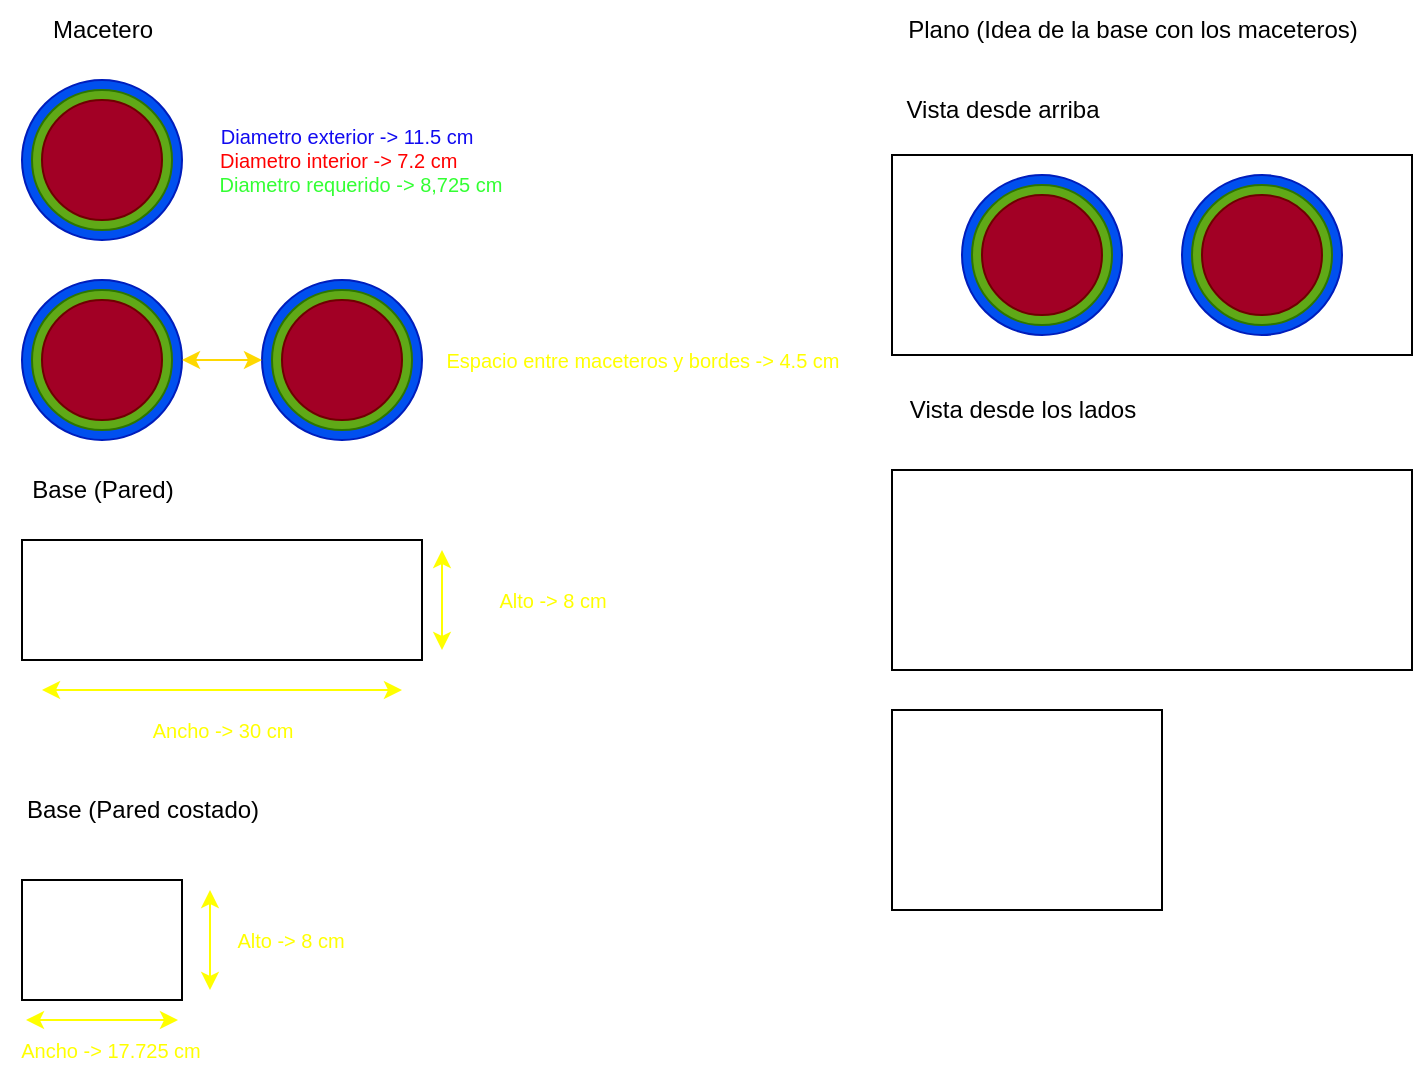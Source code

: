 <mxfile version="24.7.17">
  <diagram name="Página-1" id="OxxpvXUupwIjzj85orlP">
    <mxGraphModel dx="1292" dy="973" grid="1" gridSize="10" guides="1" tooltips="1" connect="1" arrows="1" fold="1" page="1" pageScale="1" pageWidth="827" pageHeight="1169" math="0" shadow="0">
      <root>
        <mxCell id="0" />
        <mxCell id="1" parent="0" />
        <mxCell id="JFI0ILoEzYFC-_8jm_QO-1" value="" style="ellipse;whiteSpace=wrap;html=1;aspect=fixed;fillColor=#0050ef;fontColor=#ffffff;strokeColor=#001DBC;" vertex="1" parent="1">
          <mxGeometry x="320" y="380" width="80" height="80" as="geometry" />
        </mxCell>
        <mxCell id="JFI0ILoEzYFC-_8jm_QO-2" value="Macetero" style="text;html=1;align=center;verticalAlign=middle;resizable=0;points=[];autosize=1;strokeColor=none;fillColor=none;" vertex="1" parent="1">
          <mxGeometry x="325" y="340" width="70" height="30" as="geometry" />
        </mxCell>
        <mxCell id="JFI0ILoEzYFC-_8jm_QO-3" value="Diametro exterior -&amp;gt; 11.5 cm&amp;nbsp; &amp;nbsp; &amp;nbsp;&lt;div&gt;&lt;font color=&quot;#ff0000&quot;&gt;Diametro interior -&amp;gt; 7.2 cm&amp;nbsp;&lt;/font&gt; &amp;nbsp; &amp;nbsp; &amp;nbsp;&amp;nbsp;&lt;/div&gt;&lt;div&gt;&lt;font color=&quot;#33ff33&quot;&gt;Diametro requerido -&amp;gt; 8,725 cm&lt;/font&gt;&lt;/div&gt;" style="text;html=1;align=center;verticalAlign=middle;resizable=0;points=[];autosize=1;fontSize=10;fontColor=#110AF0;" vertex="1" parent="1">
          <mxGeometry x="409" y="395" width="160" height="50" as="geometry" />
        </mxCell>
        <mxCell id="JFI0ILoEzYFC-_8jm_QO-6" value="" style="ellipse;whiteSpace=wrap;html=1;aspect=fixed;fillColor=#60a917;fontColor=#ffffff;strokeColor=#2D7600;" vertex="1" parent="1">
          <mxGeometry x="325" y="385" width="70" height="70" as="geometry" />
        </mxCell>
        <mxCell id="JFI0ILoEzYFC-_8jm_QO-8" value="" style="ellipse;whiteSpace=wrap;html=1;aspect=fixed;fillColor=#a20025;fontColor=#ffffff;strokeColor=#6F0000;" vertex="1" parent="1">
          <mxGeometry x="330" y="390" width="60" height="60" as="geometry" />
        </mxCell>
        <mxCell id="JFI0ILoEzYFC-_8jm_QO-14" value="" style="ellipse;whiteSpace=wrap;html=1;aspect=fixed;fillColor=#0050ef;fontColor=#ffffff;strokeColor=#001DBC;" vertex="1" parent="1">
          <mxGeometry x="320" y="480" width="80" height="80" as="geometry" />
        </mxCell>
        <mxCell id="JFI0ILoEzYFC-_8jm_QO-15" value="" style="ellipse;whiteSpace=wrap;html=1;aspect=fixed;fillColor=#60a917;fontColor=#ffffff;strokeColor=#2D7600;" vertex="1" parent="1">
          <mxGeometry x="325" y="485" width="70" height="70" as="geometry" />
        </mxCell>
        <mxCell id="JFI0ILoEzYFC-_8jm_QO-16" value="" style="ellipse;whiteSpace=wrap;html=1;aspect=fixed;fillColor=#a20025;fontColor=#ffffff;strokeColor=#6F0000;" vertex="1" parent="1">
          <mxGeometry x="330" y="490" width="60" height="60" as="geometry" />
        </mxCell>
        <mxCell id="JFI0ILoEzYFC-_8jm_QO-17" value="" style="ellipse;whiteSpace=wrap;html=1;aspect=fixed;fillColor=#0050ef;fontColor=#ffffff;strokeColor=#001DBC;" vertex="1" parent="1">
          <mxGeometry x="440" y="480" width="80" height="80" as="geometry" />
        </mxCell>
        <mxCell id="JFI0ILoEzYFC-_8jm_QO-18" value="" style="ellipse;whiteSpace=wrap;html=1;aspect=fixed;fillColor=#60a917;fontColor=#ffffff;strokeColor=#2D7600;" vertex="1" parent="1">
          <mxGeometry x="445" y="485" width="70" height="70" as="geometry" />
        </mxCell>
        <mxCell id="JFI0ILoEzYFC-_8jm_QO-19" value="" style="ellipse;whiteSpace=wrap;html=1;aspect=fixed;fillColor=#a20025;fontColor=#ffffff;strokeColor=#6F0000;" vertex="1" parent="1">
          <mxGeometry x="450" y="490" width="60" height="60" as="geometry" />
        </mxCell>
        <mxCell id="JFI0ILoEzYFC-_8jm_QO-20" value="Espacio entre maceteros y bordes -&amp;gt; 4.5 cm" style="text;html=1;align=center;verticalAlign=middle;resizable=0;points=[];autosize=1;fontSize=10;fontColor=#FFFF00;" vertex="1" parent="1">
          <mxGeometry x="520" y="505" width="220" height="30" as="geometry" />
        </mxCell>
        <mxCell id="JFI0ILoEzYFC-_8jm_QO-23" value="" style="endArrow=classic;startArrow=classic;html=1;rounded=0;exitX=1;exitY=0.5;exitDx=0;exitDy=0;entryX=0;entryY=0.5;entryDx=0;entryDy=0;fontColor=#FFFF00;fillColor=#e3c800;strokeColor=#fed801;" edge="1" parent="1" source="JFI0ILoEzYFC-_8jm_QO-14" target="JFI0ILoEzYFC-_8jm_QO-17">
          <mxGeometry width="50" height="50" relative="1" as="geometry">
            <mxPoint x="400" y="505" as="sourcePoint" />
            <mxPoint x="450" y="455" as="targetPoint" />
          </mxGeometry>
        </mxCell>
        <mxCell id="JFI0ILoEzYFC-_8jm_QO-25" value="" style="rounded=0;whiteSpace=wrap;html=1;" vertex="1" parent="1">
          <mxGeometry x="320" y="610" width="200" height="60" as="geometry" />
        </mxCell>
        <mxCell id="JFI0ILoEzYFC-_8jm_QO-26" value="" style="endArrow=classic;startArrow=classic;html=1;rounded=0;fillColor=#e3c800;strokeColor=#FFFF00;" edge="1" parent="1">
          <mxGeometry width="50" height="50" relative="1" as="geometry">
            <mxPoint x="530" y="665" as="sourcePoint" />
            <mxPoint x="530" y="615" as="targetPoint" />
          </mxGeometry>
        </mxCell>
        <mxCell id="JFI0ILoEzYFC-_8jm_QO-27" value="" style="endArrow=classic;startArrow=classic;html=1;rounded=0;strokeColor=#FFFF00;" edge="1" parent="1">
          <mxGeometry width="50" height="50" relative="1" as="geometry">
            <mxPoint x="330" y="685" as="sourcePoint" />
            <mxPoint x="510" y="685" as="targetPoint" />
          </mxGeometry>
        </mxCell>
        <mxCell id="JFI0ILoEzYFC-_8jm_QO-28" value="Base (Pared)" style="text;html=1;align=center;verticalAlign=middle;resizable=0;points=[];autosize=1;strokeColor=none;fillColor=none;" vertex="1" parent="1">
          <mxGeometry x="315" y="570" width="90" height="30" as="geometry" />
        </mxCell>
        <mxCell id="JFI0ILoEzYFC-_8jm_QO-29" value="Alto -&amp;gt; 8 cm" style="text;html=1;align=center;verticalAlign=middle;resizable=0;points=[];autosize=1;fontSize=10;fontColor=#FFFF00;" vertex="1" parent="1">
          <mxGeometry x="545" y="625" width="80" height="30" as="geometry" />
        </mxCell>
        <mxCell id="JFI0ILoEzYFC-_8jm_QO-30" value="Ancho -&amp;gt; 30 cm" style="text;html=1;align=center;verticalAlign=middle;resizable=0;points=[];autosize=1;fontSize=10;fontColor=#FFFF00;" vertex="1" parent="1">
          <mxGeometry x="375" y="690" width="90" height="30" as="geometry" />
        </mxCell>
        <mxCell id="JFI0ILoEzYFC-_8jm_QO-32" value="" style="rounded=0;whiteSpace=wrap;html=1;" vertex="1" parent="1">
          <mxGeometry x="755" y="417.5" width="260" height="100" as="geometry" />
        </mxCell>
        <mxCell id="JFI0ILoEzYFC-_8jm_QO-33" value="Plano (Idea de la base con los maceteros)" style="text;html=1;align=center;verticalAlign=middle;resizable=0;points=[];autosize=1;strokeColor=none;fillColor=none;" vertex="1" parent="1">
          <mxGeometry x="750" y="340" width="250" height="30" as="geometry" />
        </mxCell>
        <mxCell id="JFI0ILoEzYFC-_8jm_QO-34" value="" style="ellipse;whiteSpace=wrap;html=1;aspect=fixed;fillColor=#0050ef;fontColor=#ffffff;strokeColor=#001DBC;" vertex="1" parent="1">
          <mxGeometry x="790" y="427.5" width="80" height="80" as="geometry" />
        </mxCell>
        <mxCell id="JFI0ILoEzYFC-_8jm_QO-35" value="" style="ellipse;whiteSpace=wrap;html=1;aspect=fixed;fillColor=#60a917;fontColor=#ffffff;strokeColor=#2D7600;" vertex="1" parent="1">
          <mxGeometry x="795" y="432.5" width="70" height="70" as="geometry" />
        </mxCell>
        <mxCell id="JFI0ILoEzYFC-_8jm_QO-36" value="" style="ellipse;whiteSpace=wrap;html=1;aspect=fixed;fillColor=#a20025;fontColor=#ffffff;strokeColor=#6F0000;" vertex="1" parent="1">
          <mxGeometry x="800" y="437.5" width="60" height="60" as="geometry" />
        </mxCell>
        <mxCell id="JFI0ILoEzYFC-_8jm_QO-37" value="" style="ellipse;whiteSpace=wrap;html=1;aspect=fixed;fillColor=#0050ef;fontColor=#ffffff;strokeColor=#001DBC;" vertex="1" parent="1">
          <mxGeometry x="900" y="427.5" width="80" height="80" as="geometry" />
        </mxCell>
        <mxCell id="JFI0ILoEzYFC-_8jm_QO-38" value="" style="ellipse;whiteSpace=wrap;html=1;aspect=fixed;fillColor=#60a917;fontColor=#ffffff;strokeColor=#2D7600;" vertex="1" parent="1">
          <mxGeometry x="905" y="432.5" width="70" height="70" as="geometry" />
        </mxCell>
        <mxCell id="JFI0ILoEzYFC-_8jm_QO-39" value="" style="ellipse;whiteSpace=wrap;html=1;aspect=fixed;fillColor=#a20025;fontColor=#ffffff;strokeColor=#6F0000;" vertex="1" parent="1">
          <mxGeometry x="910" y="437.5" width="60" height="60" as="geometry" />
        </mxCell>
        <mxCell id="JFI0ILoEzYFC-_8jm_QO-40" value="Vista desde arriba" style="text;html=1;align=center;verticalAlign=middle;resizable=0;points=[];autosize=1;strokeColor=none;fillColor=none;" vertex="1" parent="1">
          <mxGeometry x="750" y="380" width="120" height="30" as="geometry" />
        </mxCell>
        <mxCell id="JFI0ILoEzYFC-_8jm_QO-41" value="" style="rounded=0;whiteSpace=wrap;html=1;" vertex="1" parent="1">
          <mxGeometry x="755" y="575" width="260" height="100" as="geometry" />
        </mxCell>
        <mxCell id="JFI0ILoEzYFC-_8jm_QO-42" value="Vista desde los lados" style="text;html=1;align=center;verticalAlign=middle;resizable=0;points=[];autosize=1;strokeColor=none;fillColor=none;" vertex="1" parent="1">
          <mxGeometry x="750" y="530" width="140" height="30" as="geometry" />
        </mxCell>
        <mxCell id="JFI0ILoEzYFC-_8jm_QO-43" value="Base (Pared costado)" style="text;html=1;align=center;verticalAlign=middle;resizable=0;points=[];autosize=1;strokeColor=none;fillColor=none;" vertex="1" parent="1">
          <mxGeometry x="310" y="730" width="140" height="30" as="geometry" />
        </mxCell>
        <mxCell id="JFI0ILoEzYFC-_8jm_QO-44" value="" style="rounded=0;whiteSpace=wrap;html=1;" vertex="1" parent="1">
          <mxGeometry x="320" y="780" width="80" height="60" as="geometry" />
        </mxCell>
        <mxCell id="JFI0ILoEzYFC-_8jm_QO-46" value="" style="endArrow=classic;startArrow=classic;html=1;rounded=0;fillColor=#e3c800;strokeColor=#FFFF00;" edge="1" parent="1">
          <mxGeometry width="50" height="50" relative="1" as="geometry">
            <mxPoint x="414" y="835" as="sourcePoint" />
            <mxPoint x="414" y="785" as="targetPoint" />
          </mxGeometry>
        </mxCell>
        <mxCell id="JFI0ILoEzYFC-_8jm_QO-47" value="" style="endArrow=classic;startArrow=classic;html=1;rounded=0;strokeColor=#FFFF00;" edge="1" parent="1">
          <mxGeometry width="50" height="50" relative="1" as="geometry">
            <mxPoint x="322" y="850" as="sourcePoint" />
            <mxPoint x="398" y="850" as="targetPoint" />
          </mxGeometry>
        </mxCell>
        <mxCell id="JFI0ILoEzYFC-_8jm_QO-48" value="Alto -&amp;gt; 8 cm" style="text;html=1;align=center;verticalAlign=middle;resizable=0;points=[];autosize=1;fontSize=10;fontColor=#FFFF00;" vertex="1" parent="1">
          <mxGeometry x="414" y="795" width="80" height="30" as="geometry" />
        </mxCell>
        <mxCell id="JFI0ILoEzYFC-_8jm_QO-49" value="Ancho -&amp;gt; 17.725 cm" style="text;html=1;align=center;verticalAlign=middle;resizable=0;points=[];autosize=1;fontSize=10;fontColor=#FFFF00;" vertex="1" parent="1">
          <mxGeometry x="309" y="850" width="110" height="30" as="geometry" />
        </mxCell>
        <mxCell id="JFI0ILoEzYFC-_8jm_QO-51" value="" style="rounded=0;whiteSpace=wrap;html=1;" vertex="1" parent="1">
          <mxGeometry x="755" y="695" width="135" height="100" as="geometry" />
        </mxCell>
      </root>
    </mxGraphModel>
  </diagram>
</mxfile>
